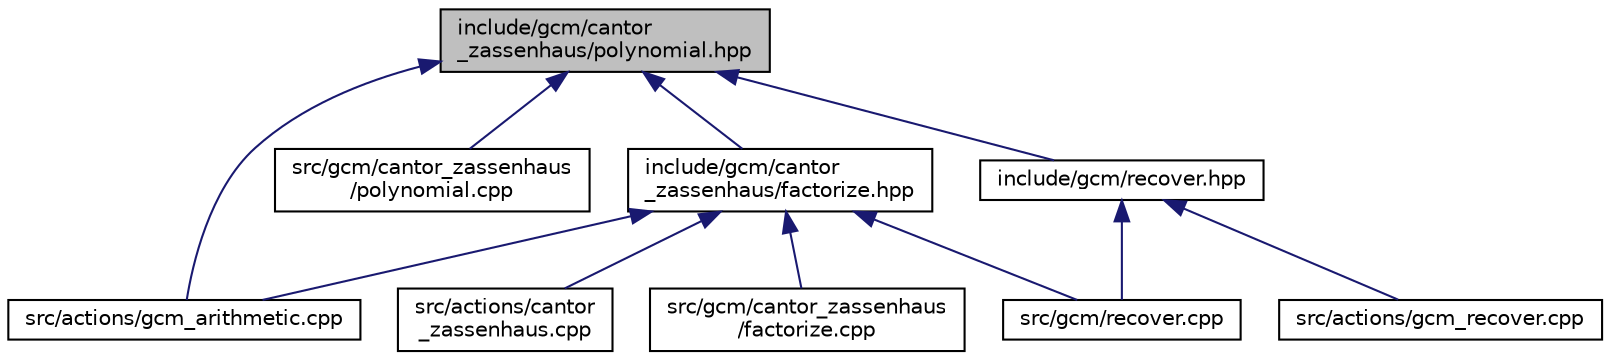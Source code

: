 digraph "include/gcm/cantor_zassenhaus/polynomial.hpp"
{
 // LATEX_PDF_SIZE
  edge [fontname="Helvetica",fontsize="10",labelfontname="Helvetica",labelfontsize="10"];
  node [fontname="Helvetica",fontsize="10",shape=record];
  Node1 [label="include/gcm/cantor\l_zassenhaus/polynomial.hpp",height=0.2,width=0.4,color="black", fillcolor="grey75", style="filled", fontcolor="black",tooltip=" "];
  Node1 -> Node2 [dir="back",color="midnightblue",fontsize="10",style="solid",fontname="Helvetica"];
  Node2 [label="src/actions/gcm_arithmetic.cpp",height=0.2,width=0.4,color="black", fillcolor="white", style="filled",URL="$gcm__arithmetic_8cpp.html",tooltip=" "];
  Node1 -> Node3 [dir="back",color="midnightblue",fontsize="10",style="solid",fontname="Helvetica"];
  Node3 [label="src/gcm/cantor_zassenhaus\l/polynomial.cpp",height=0.2,width=0.4,color="black", fillcolor="white", style="filled",URL="$cantor__zassenhaus_2polynomial_8cpp.html",tooltip=" "];
  Node1 -> Node4 [dir="back",color="midnightblue",fontsize="10",style="solid",fontname="Helvetica"];
  Node4 [label="include/gcm/cantor\l_zassenhaus/factorize.hpp",height=0.2,width=0.4,color="black", fillcolor="white", style="filled",URL="$factorize_8hpp.html",tooltip=" "];
  Node4 -> Node5 [dir="back",color="midnightblue",fontsize="10",style="solid",fontname="Helvetica"];
  Node5 [label="src/actions/cantor\l_zassenhaus.cpp",height=0.2,width=0.4,color="black", fillcolor="white", style="filled",URL="$cantor__zassenhaus_8cpp.html",tooltip=" "];
  Node4 -> Node2 [dir="back",color="midnightblue",fontsize="10",style="solid",fontname="Helvetica"];
  Node4 -> Node6 [dir="back",color="midnightblue",fontsize="10",style="solid",fontname="Helvetica"];
  Node6 [label="src/gcm/cantor_zassenhaus\l/factorize.cpp",height=0.2,width=0.4,color="black", fillcolor="white", style="filled",URL="$factorize_8cpp.html",tooltip=" "];
  Node4 -> Node7 [dir="back",color="midnightblue",fontsize="10",style="solid",fontname="Helvetica"];
  Node7 [label="src/gcm/recover.cpp",height=0.2,width=0.4,color="black", fillcolor="white", style="filled",URL="$recover_8cpp.html",tooltip=" "];
  Node1 -> Node8 [dir="back",color="midnightblue",fontsize="10",style="solid",fontname="Helvetica"];
  Node8 [label="include/gcm/recover.hpp",height=0.2,width=0.4,color="black", fillcolor="white", style="filled",URL="$recover_8hpp.html",tooltip=" "];
  Node8 -> Node9 [dir="back",color="midnightblue",fontsize="10",style="solid",fontname="Helvetica"];
  Node9 [label="src/actions/gcm_recover.cpp",height=0.2,width=0.4,color="black", fillcolor="white", style="filled",URL="$gcm__recover_8cpp.html",tooltip=" "];
  Node8 -> Node7 [dir="back",color="midnightblue",fontsize="10",style="solid",fontname="Helvetica"];
}
